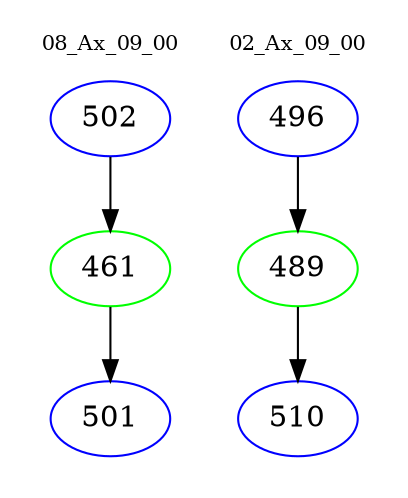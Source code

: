 digraph{
subgraph cluster_0 {
color = white
label = "08_Ax_09_00";
fontsize=10;
T0_502 [label="502", color="blue"]
T0_502 -> T0_461 [color="black"]
T0_461 [label="461", color="green"]
T0_461 -> T0_501 [color="black"]
T0_501 [label="501", color="blue"]
}
subgraph cluster_1 {
color = white
label = "02_Ax_09_00";
fontsize=10;
T1_496 [label="496", color="blue"]
T1_496 -> T1_489 [color="black"]
T1_489 [label="489", color="green"]
T1_489 -> T1_510 [color="black"]
T1_510 [label="510", color="blue"]
}
}
